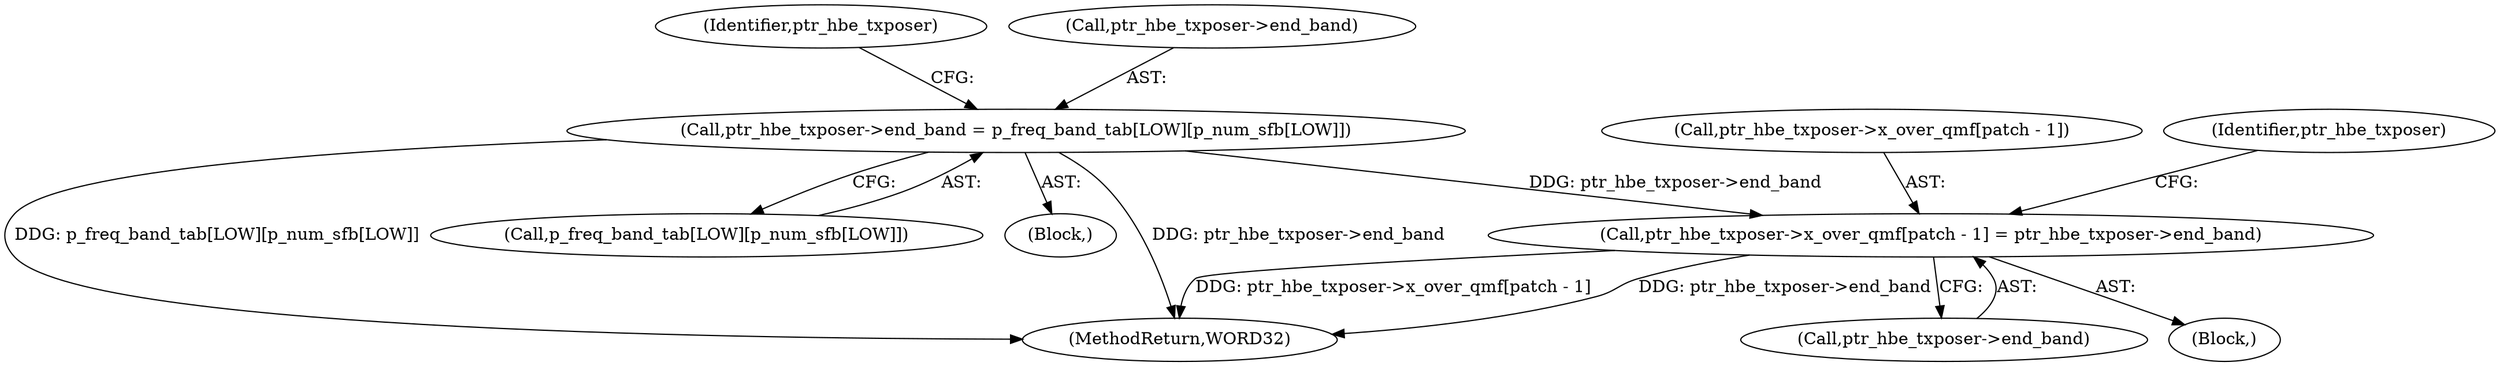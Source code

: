 digraph "0_Android_04e8cd58f075bec5892e369c8deebca9c67e855c_4@array" {
"1000560" [label="(Call,ptr_hbe_txposer->x_over_qmf[patch - 1] = ptr_hbe_txposer->end_band)"];
"1000124" [label="(Call,ptr_hbe_txposer->end_band = p_freq_band_tab[LOW][p_num_sfb[LOW]])"];
"1000561" [label="(Call,ptr_hbe_txposer->x_over_qmf[patch - 1])"];
"1000559" [label="(Block,)"];
"1000137" [label="(Identifier,ptr_hbe_txposer)"];
"1000591" [label="(MethodReturn,WORD32)"];
"1000568" [label="(Call,ptr_hbe_txposer->end_band)"];
"1000560" [label="(Call,ptr_hbe_txposer->x_over_qmf[patch - 1] = ptr_hbe_txposer->end_band)"];
"1000128" [label="(Call,p_freq_band_tab[LOW][p_num_sfb[LOW]])"];
"1000125" [label="(Call,ptr_hbe_txposer->end_band)"];
"1000124" [label="(Call,ptr_hbe_txposer->end_band = p_freq_band_tab[LOW][p_num_sfb[LOW]])"];
"1000573" [label="(Identifier,ptr_hbe_txposer)"];
"1000114" [label="(Block,)"];
"1000560" -> "1000559"  [label="AST: "];
"1000560" -> "1000568"  [label="CFG: "];
"1000561" -> "1000560"  [label="AST: "];
"1000568" -> "1000560"  [label="AST: "];
"1000573" -> "1000560"  [label="CFG: "];
"1000560" -> "1000591"  [label="DDG: ptr_hbe_txposer->end_band"];
"1000560" -> "1000591"  [label="DDG: ptr_hbe_txposer->x_over_qmf[patch - 1]"];
"1000124" -> "1000560"  [label="DDG: ptr_hbe_txposer->end_band"];
"1000124" -> "1000114"  [label="AST: "];
"1000124" -> "1000128"  [label="CFG: "];
"1000125" -> "1000124"  [label="AST: "];
"1000128" -> "1000124"  [label="AST: "];
"1000137" -> "1000124"  [label="CFG: "];
"1000124" -> "1000591"  [label="DDG: ptr_hbe_txposer->end_band"];
"1000124" -> "1000591"  [label="DDG: p_freq_band_tab[LOW][p_num_sfb[LOW]]"];
}
